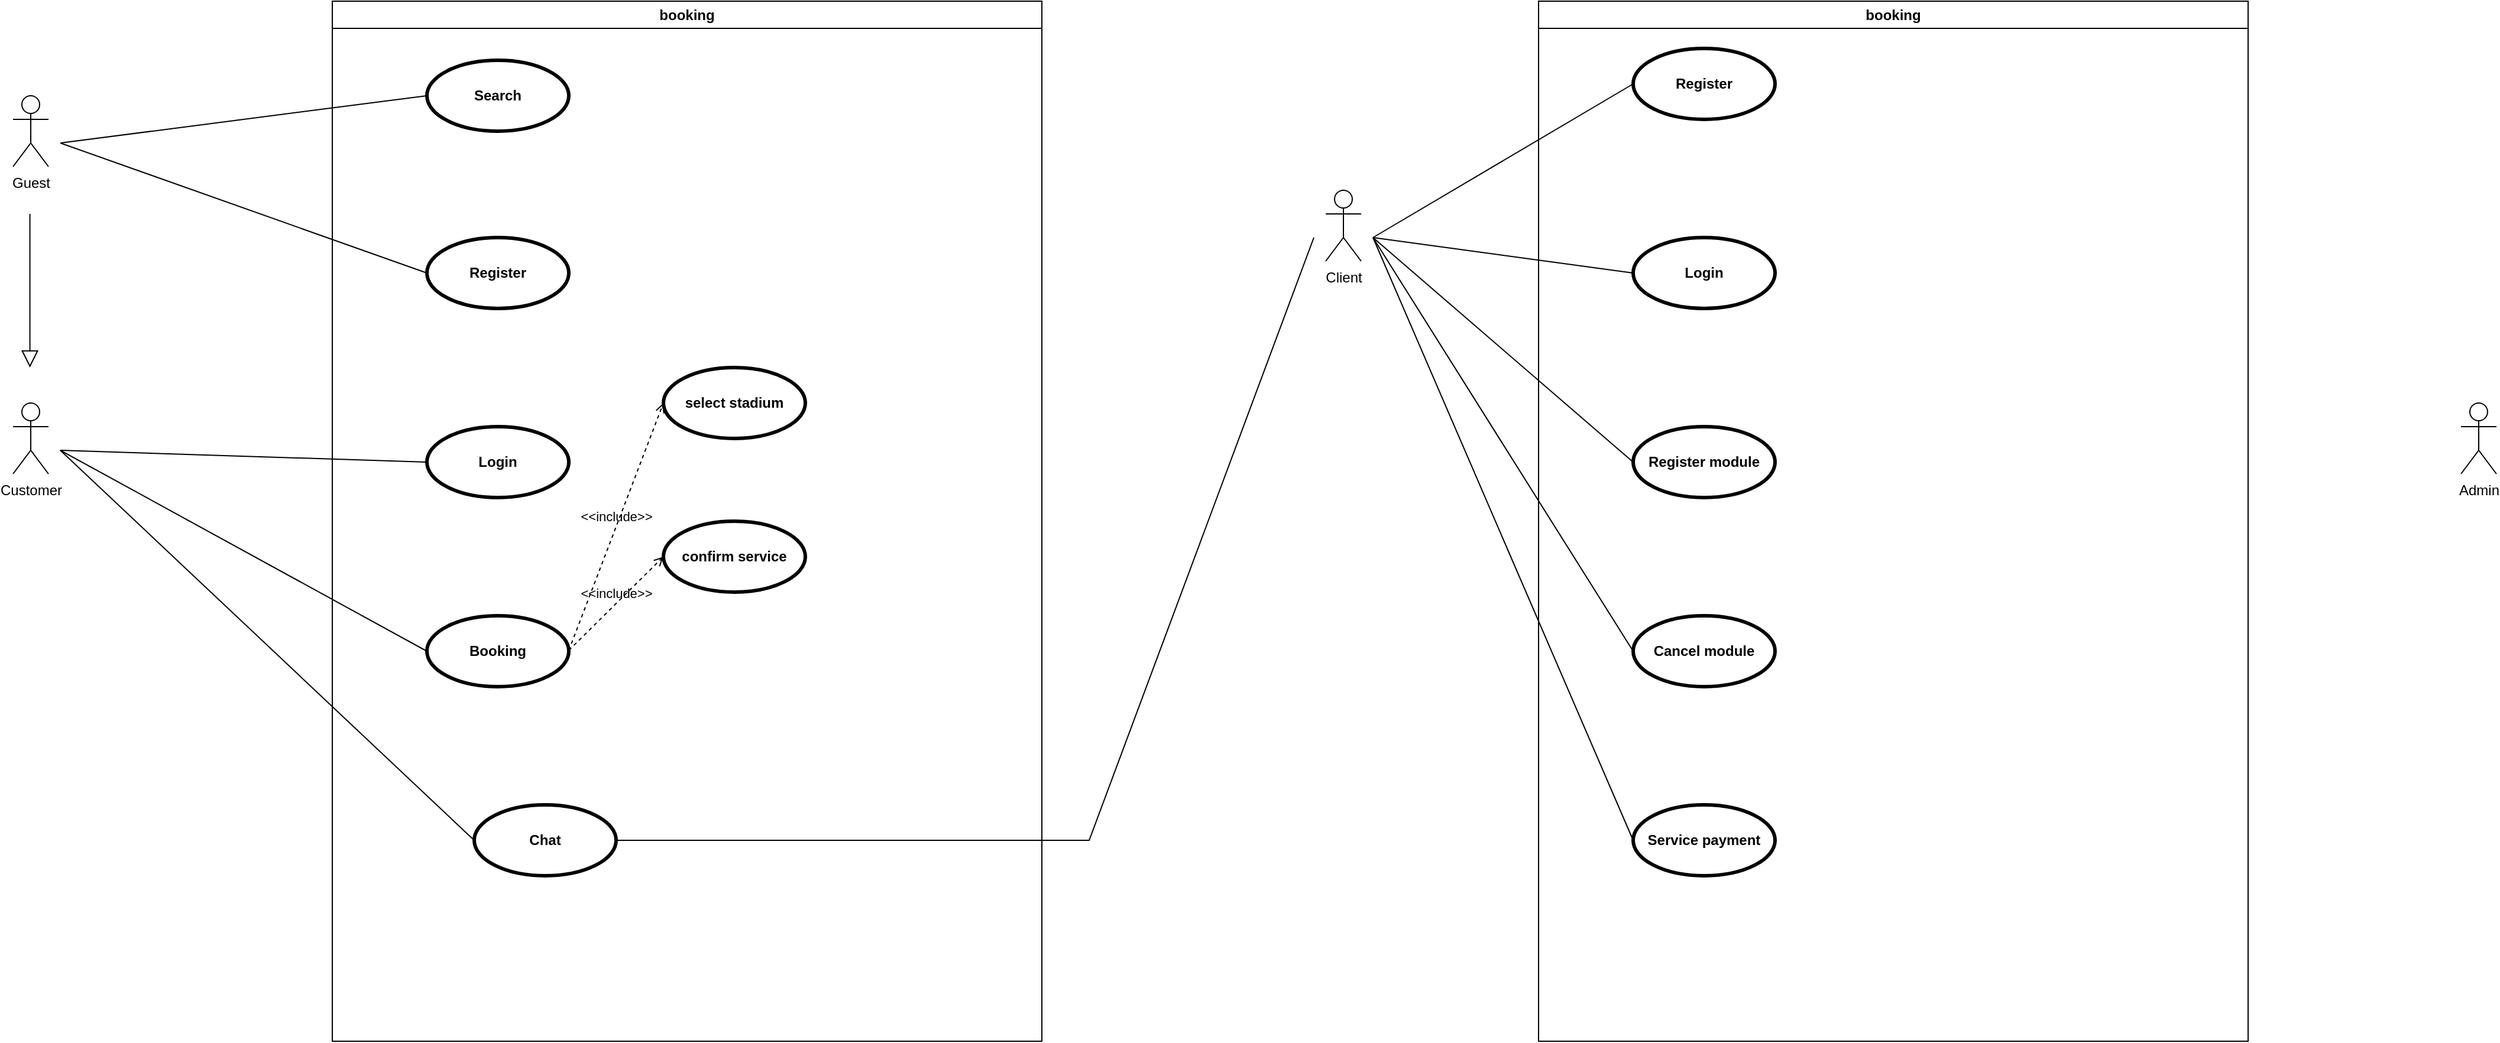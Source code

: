 <mxfile version="22.1.18" type="github">
  <diagram name="Page-1" id="sEAu9rGyXWfr59P4b1Dc">
    <mxGraphModel dx="2180" dy="1103" grid="1" gridSize="10" guides="1" tooltips="1" connect="1" arrows="1" fold="1" page="1" pageScale="1" pageWidth="850" pageHeight="1100" math="0" shadow="0">
      <root>
        <mxCell id="0" />
        <mxCell id="1" parent="0" />
        <mxCell id="-KIOnbsxqLIStmd7eqbL-1" value="Client" style="shape=umlActor;html=1;verticalLabelPosition=bottom;verticalAlign=top;align=center;" parent="1" vertex="1">
          <mxGeometry x="720" y="240" width="30" height="60" as="geometry" />
        </mxCell>
        <mxCell id="-KIOnbsxqLIStmd7eqbL-2" value="Admin" style="shape=umlActor;html=1;verticalLabelPosition=bottom;verticalAlign=top;align=center;" parent="1" vertex="1">
          <mxGeometry x="1680" y="420" width="30" height="60" as="geometry" />
        </mxCell>
        <mxCell id="-KIOnbsxqLIStmd7eqbL-3" value="Guest" style="shape=umlActor;html=1;verticalLabelPosition=bottom;verticalAlign=top;align=center;" parent="1" vertex="1">
          <mxGeometry x="-390" y="160" width="30" height="60" as="geometry" />
        </mxCell>
        <mxCell id="-KIOnbsxqLIStmd7eqbL-4" value="Customer" style="shape=umlActor;html=1;verticalLabelPosition=bottom;verticalAlign=top;align=center;" parent="1" vertex="1">
          <mxGeometry x="-390" y="420" width="30" height="60" as="geometry" />
        </mxCell>
        <mxCell id="-KIOnbsxqLIStmd7eqbL-7" value="" style="edgeStyle=none;html=1;endSize=12;endArrow=block;endFill=0;rounded=0;" parent="1" edge="1">
          <mxGeometry width="160" relative="1" as="geometry">
            <mxPoint x="-375.71" y="260" as="sourcePoint" />
            <mxPoint x="-375.71" y="390" as="targetPoint" />
          </mxGeometry>
        </mxCell>
        <mxCell id="UZynZxMn0wIeEGekEBfj-8" value="booking" style="swimlane;whiteSpace=wrap;html=1;" vertex="1" parent="1">
          <mxGeometry x="-120" y="80" width="600" height="880" as="geometry" />
        </mxCell>
        <mxCell id="UZynZxMn0wIeEGekEBfj-2" value="Search" style="shape=ellipse;html=1;strokeWidth=3;fontStyle=1;whiteSpace=wrap;align=center;perimeter=ellipsePerimeter;" vertex="1" parent="UZynZxMn0wIeEGekEBfj-8">
          <mxGeometry x="80" y="50" width="120" height="60" as="geometry" />
        </mxCell>
        <mxCell id="UZynZxMn0wIeEGekEBfj-5" value="Register" style="shape=ellipse;html=1;strokeWidth=3;fontStyle=1;whiteSpace=wrap;align=center;perimeter=ellipsePerimeter;" vertex="1" parent="UZynZxMn0wIeEGekEBfj-8">
          <mxGeometry x="80" y="200" width="120" height="60" as="geometry" />
        </mxCell>
        <mxCell id="UZynZxMn0wIeEGekEBfj-4" value="Booking" style="shape=ellipse;html=1;strokeWidth=3;fontStyle=1;whiteSpace=wrap;align=center;perimeter=ellipsePerimeter;" vertex="1" parent="UZynZxMn0wIeEGekEBfj-8">
          <mxGeometry x="80" y="520" width="120" height="60" as="geometry" />
        </mxCell>
        <mxCell id="UZynZxMn0wIeEGekEBfj-6" value="Chat" style="shape=ellipse;html=1;strokeWidth=3;fontStyle=1;whiteSpace=wrap;align=center;perimeter=ellipsePerimeter;" vertex="1" parent="UZynZxMn0wIeEGekEBfj-8">
          <mxGeometry x="120" y="680" width="120" height="60" as="geometry" />
        </mxCell>
        <mxCell id="UZynZxMn0wIeEGekEBfj-9" value="Login" style="shape=ellipse;html=1;strokeWidth=3;fontStyle=1;whiteSpace=wrap;align=center;perimeter=ellipsePerimeter;" vertex="1" parent="UZynZxMn0wIeEGekEBfj-8">
          <mxGeometry x="80" y="360" width="120" height="60" as="geometry" />
        </mxCell>
        <mxCell id="UZynZxMn0wIeEGekEBfj-16" value="select stadium" style="shape=ellipse;html=1;strokeWidth=3;fontStyle=1;whiteSpace=wrap;align=center;perimeter=ellipsePerimeter;" vertex="1" parent="UZynZxMn0wIeEGekEBfj-8">
          <mxGeometry x="280" y="310" width="120" height="60" as="geometry" />
        </mxCell>
        <mxCell id="UZynZxMn0wIeEGekEBfj-17" value="confirm service" style="shape=ellipse;html=1;strokeWidth=3;fontStyle=1;whiteSpace=wrap;align=center;perimeter=ellipsePerimeter;" vertex="1" parent="UZynZxMn0wIeEGekEBfj-8">
          <mxGeometry x="280" y="440" width="120" height="60" as="geometry" />
        </mxCell>
        <mxCell id="UZynZxMn0wIeEGekEBfj-26" value="&amp;lt;&amp;lt;include&amp;gt;&amp;gt;" style="edgeStyle=none;html=1;endArrow=open;verticalAlign=bottom;dashed=1;labelBackgroundColor=none;rounded=0;entryX=0;entryY=0.5;entryDx=0;entryDy=0;" edge="1" parent="UZynZxMn0wIeEGekEBfj-8" target="UZynZxMn0wIeEGekEBfj-16">
          <mxGeometry width="160" relative="1" as="geometry">
            <mxPoint x="200" y="549.29" as="sourcePoint" />
            <mxPoint x="360" y="549.29" as="targetPoint" />
          </mxGeometry>
        </mxCell>
        <mxCell id="UZynZxMn0wIeEGekEBfj-27" value="&amp;lt;&amp;lt;include&amp;gt;&amp;gt;" style="edgeStyle=none;html=1;endArrow=open;verticalAlign=bottom;dashed=1;labelBackgroundColor=none;rounded=0;entryX=0;entryY=0.5;entryDx=0;entryDy=0;" edge="1" parent="UZynZxMn0wIeEGekEBfj-8" target="UZynZxMn0wIeEGekEBfj-17">
          <mxGeometry width="160" relative="1" as="geometry">
            <mxPoint x="200" y="549.29" as="sourcePoint" />
            <mxPoint x="360" y="549.29" as="targetPoint" />
          </mxGeometry>
        </mxCell>
        <mxCell id="UZynZxMn0wIeEGekEBfj-10" value="" style="edgeStyle=none;html=1;endArrow=none;verticalAlign=bottom;rounded=0;entryX=0;entryY=0.5;entryDx=0;entryDy=0;" edge="1" parent="1" target="UZynZxMn0wIeEGekEBfj-2">
          <mxGeometry width="160" relative="1" as="geometry">
            <mxPoint x="-350" y="200" as="sourcePoint" />
            <mxPoint x="-180" y="180" as="targetPoint" />
          </mxGeometry>
        </mxCell>
        <mxCell id="UZynZxMn0wIeEGekEBfj-11" value="" style="edgeStyle=none;html=1;endArrow=none;verticalAlign=bottom;rounded=0;entryX=0;entryY=0.5;entryDx=0;entryDy=0;" edge="1" parent="1" target="UZynZxMn0wIeEGekEBfj-5">
          <mxGeometry width="160" relative="1" as="geometry">
            <mxPoint x="-350" y="200" as="sourcePoint" />
            <mxPoint x="-30" y="170" as="targetPoint" />
          </mxGeometry>
        </mxCell>
        <mxCell id="UZynZxMn0wIeEGekEBfj-12" value="" style="edgeStyle=none;html=1;endArrow=none;verticalAlign=bottom;rounded=0;entryX=0;entryY=0.5;entryDx=0;entryDy=0;" edge="1" parent="1" target="UZynZxMn0wIeEGekEBfj-9">
          <mxGeometry width="160" relative="1" as="geometry">
            <mxPoint x="-350" y="460" as="sourcePoint" />
            <mxPoint x="-40" y="570" as="targetPoint" />
          </mxGeometry>
        </mxCell>
        <mxCell id="UZynZxMn0wIeEGekEBfj-13" value="" style="edgeStyle=none;html=1;endArrow=none;verticalAlign=bottom;rounded=0;entryX=0;entryY=0.5;entryDx=0;entryDy=0;" edge="1" parent="1" target="UZynZxMn0wIeEGekEBfj-4">
          <mxGeometry width="160" relative="1" as="geometry">
            <mxPoint x="-350" y="460" as="sourcePoint" />
            <mxPoint x="-40" y="570" as="targetPoint" />
          </mxGeometry>
        </mxCell>
        <mxCell id="UZynZxMn0wIeEGekEBfj-14" value="" style="edgeStyle=none;html=1;endArrow=none;verticalAlign=bottom;rounded=0;entryX=0;entryY=0.5;entryDx=0;entryDy=0;" edge="1" parent="1" target="UZynZxMn0wIeEGekEBfj-6">
          <mxGeometry width="160" relative="1" as="geometry">
            <mxPoint x="-350" y="460" as="sourcePoint" />
            <mxPoint x="-40" y="570" as="targetPoint" />
          </mxGeometry>
        </mxCell>
        <mxCell id="UZynZxMn0wIeEGekEBfj-15" value="" style="edgeStyle=none;html=1;endArrow=none;verticalAlign=bottom;rounded=0;entryX=1;entryY=0.5;entryDx=0;entryDy=0;" edge="1" parent="1" target="UZynZxMn0wIeEGekEBfj-6">
          <mxGeometry width="160" relative="1" as="geometry">
            <mxPoint x="710" y="280" as="sourcePoint" />
            <mxPoint x="770" y="660" as="targetPoint" />
            <Array as="points">
              <mxPoint x="520" y="790" />
            </Array>
          </mxGeometry>
        </mxCell>
        <mxCell id="UZynZxMn0wIeEGekEBfj-18" value="booking" style="swimlane;whiteSpace=wrap;html=1;" vertex="1" parent="1">
          <mxGeometry x="900" y="80" width="600" height="880" as="geometry" />
        </mxCell>
        <mxCell id="UZynZxMn0wIeEGekEBfj-19" value="Register" style="shape=ellipse;html=1;strokeWidth=3;fontStyle=1;whiteSpace=wrap;align=center;perimeter=ellipsePerimeter;" vertex="1" parent="UZynZxMn0wIeEGekEBfj-18">
          <mxGeometry x="80" y="40" width="120" height="60" as="geometry" />
        </mxCell>
        <mxCell id="UZynZxMn0wIeEGekEBfj-20" value="Register module" style="shape=ellipse;html=1;strokeWidth=3;fontStyle=1;whiteSpace=wrap;align=center;perimeter=ellipsePerimeter;" vertex="1" parent="UZynZxMn0wIeEGekEBfj-18">
          <mxGeometry x="80" y="360" width="120" height="60" as="geometry" />
        </mxCell>
        <mxCell id="UZynZxMn0wIeEGekEBfj-21" value="Service payment" style="shape=ellipse;html=1;strokeWidth=3;fontStyle=1;whiteSpace=wrap;align=center;perimeter=ellipsePerimeter;" vertex="1" parent="UZynZxMn0wIeEGekEBfj-18">
          <mxGeometry x="80" y="680" width="120" height="60" as="geometry" />
        </mxCell>
        <mxCell id="UZynZxMn0wIeEGekEBfj-23" value="Cancel module" style="shape=ellipse;html=1;strokeWidth=3;fontStyle=1;whiteSpace=wrap;align=center;perimeter=ellipsePerimeter;" vertex="1" parent="UZynZxMn0wIeEGekEBfj-18">
          <mxGeometry x="80" y="520" width="120" height="60" as="geometry" />
        </mxCell>
        <mxCell id="UZynZxMn0wIeEGekEBfj-28" value="Login" style="shape=ellipse;html=1;strokeWidth=3;fontStyle=1;whiteSpace=wrap;align=center;perimeter=ellipsePerimeter;" vertex="1" parent="UZynZxMn0wIeEGekEBfj-18">
          <mxGeometry x="80" y="200" width="120" height="60" as="geometry" />
        </mxCell>
        <mxCell id="UZynZxMn0wIeEGekEBfj-30" value="" style="edgeStyle=none;html=1;endArrow=none;verticalAlign=bottom;rounded=0;entryX=0;entryY=0.5;entryDx=0;entryDy=0;" edge="1" parent="1" target="UZynZxMn0wIeEGekEBfj-19">
          <mxGeometry width="160" relative="1" as="geometry">
            <mxPoint x="760" y="280" as="sourcePoint" />
            <mxPoint x="920" y="280" as="targetPoint" />
          </mxGeometry>
        </mxCell>
        <mxCell id="UZynZxMn0wIeEGekEBfj-31" value="" style="edgeStyle=none;html=1;endArrow=none;verticalAlign=bottom;rounded=0;entryX=0;entryY=0.5;entryDx=0;entryDy=0;" edge="1" parent="1" target="UZynZxMn0wIeEGekEBfj-28">
          <mxGeometry width="160" relative="1" as="geometry">
            <mxPoint x="760" y="280" as="sourcePoint" />
            <mxPoint x="990" y="170" as="targetPoint" />
          </mxGeometry>
        </mxCell>
        <mxCell id="UZynZxMn0wIeEGekEBfj-32" value="" style="edgeStyle=none;html=1;endArrow=none;verticalAlign=bottom;rounded=0;entryX=0;entryY=0.5;entryDx=0;entryDy=0;" edge="1" parent="1" target="UZynZxMn0wIeEGekEBfj-20">
          <mxGeometry width="160" relative="1" as="geometry">
            <mxPoint x="760" y="280" as="sourcePoint" />
            <mxPoint x="1000" y="180" as="targetPoint" />
          </mxGeometry>
        </mxCell>
        <mxCell id="UZynZxMn0wIeEGekEBfj-33" value="" style="edgeStyle=none;html=1;endArrow=none;verticalAlign=bottom;rounded=0;entryX=0;entryY=0.5;entryDx=0;entryDy=0;" edge="1" parent="1" target="UZynZxMn0wIeEGekEBfj-23">
          <mxGeometry width="160" relative="1" as="geometry">
            <mxPoint x="760" y="280" as="sourcePoint" />
            <mxPoint x="1010" y="190" as="targetPoint" />
          </mxGeometry>
        </mxCell>
        <mxCell id="UZynZxMn0wIeEGekEBfj-34" value="" style="edgeStyle=none;html=1;endArrow=none;verticalAlign=bottom;rounded=0;entryX=0;entryY=0.5;entryDx=0;entryDy=0;" edge="1" parent="1" target="UZynZxMn0wIeEGekEBfj-21">
          <mxGeometry width="160" relative="1" as="geometry">
            <mxPoint x="760" y="280" as="sourcePoint" />
            <mxPoint x="1020" y="200" as="targetPoint" />
          </mxGeometry>
        </mxCell>
      </root>
    </mxGraphModel>
  </diagram>
</mxfile>
